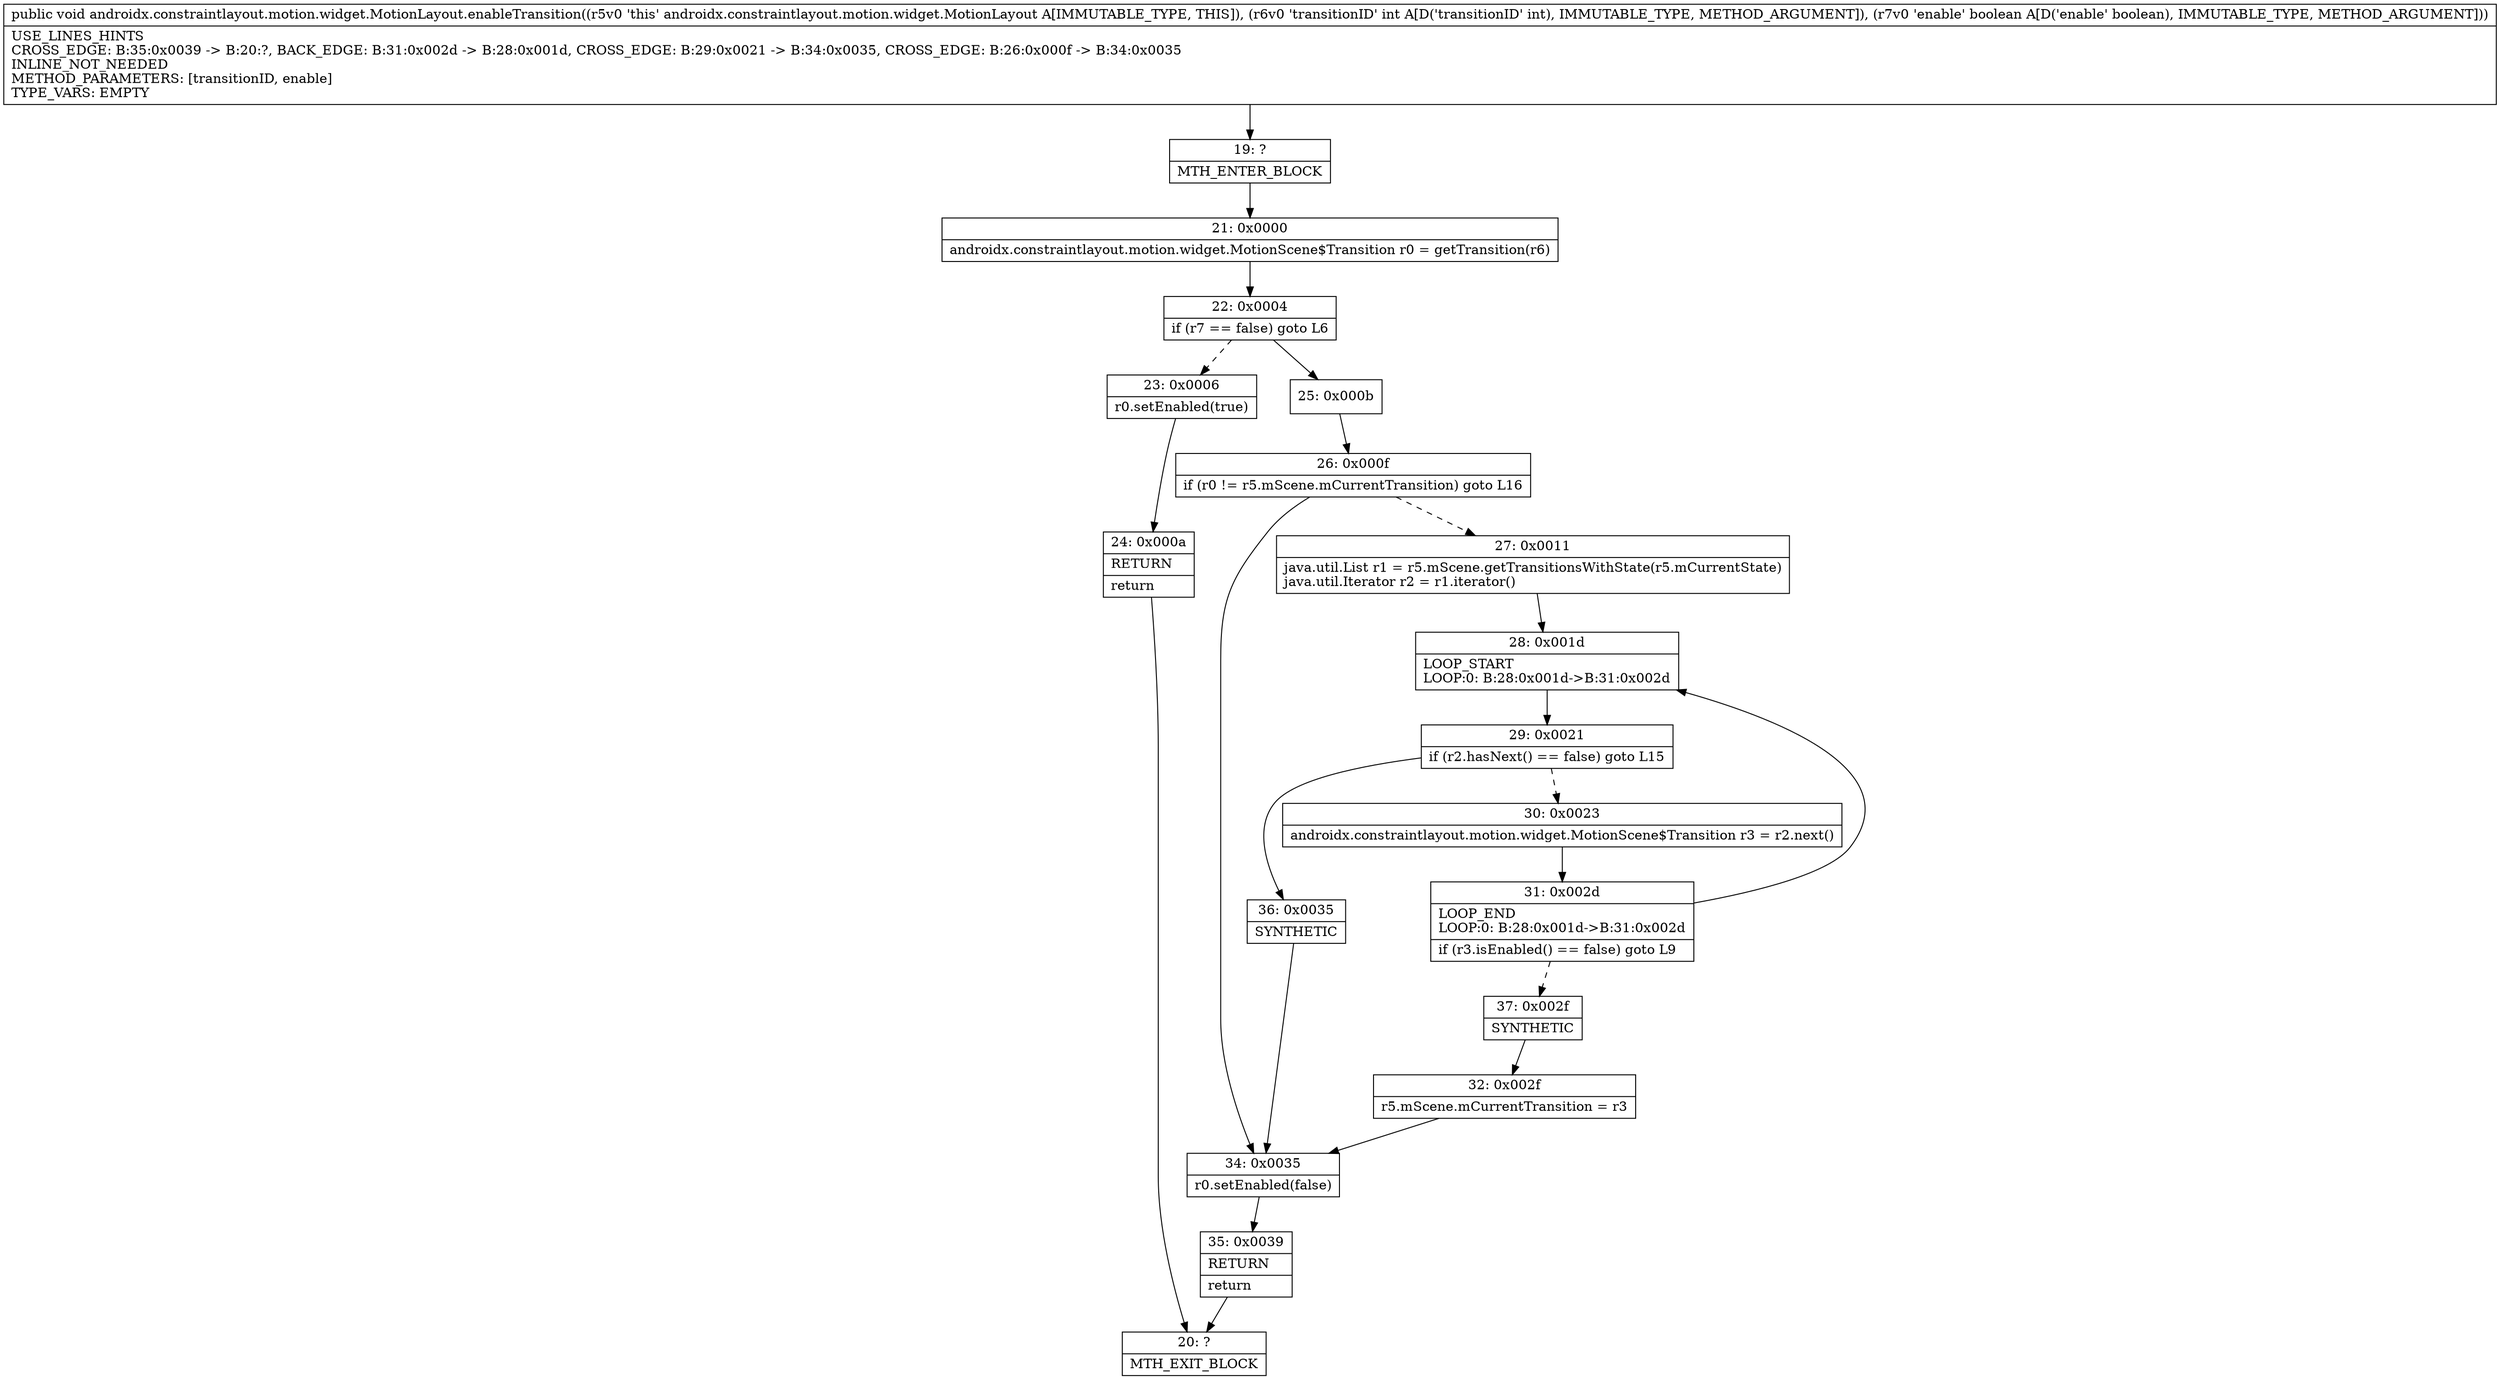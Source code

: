 digraph "CFG forandroidx.constraintlayout.motion.widget.MotionLayout.enableTransition(IZ)V" {
Node_19 [shape=record,label="{19\:\ ?|MTH_ENTER_BLOCK\l}"];
Node_21 [shape=record,label="{21\:\ 0x0000|androidx.constraintlayout.motion.widget.MotionScene$Transition r0 = getTransition(r6)\l}"];
Node_22 [shape=record,label="{22\:\ 0x0004|if (r7 == false) goto L6\l}"];
Node_23 [shape=record,label="{23\:\ 0x0006|r0.setEnabled(true)\l}"];
Node_24 [shape=record,label="{24\:\ 0x000a|RETURN\l|return\l}"];
Node_20 [shape=record,label="{20\:\ ?|MTH_EXIT_BLOCK\l}"];
Node_25 [shape=record,label="{25\:\ 0x000b}"];
Node_26 [shape=record,label="{26\:\ 0x000f|if (r0 != r5.mScene.mCurrentTransition) goto L16\l}"];
Node_27 [shape=record,label="{27\:\ 0x0011|java.util.List r1 = r5.mScene.getTransitionsWithState(r5.mCurrentState)\ljava.util.Iterator r2 = r1.iterator()\l}"];
Node_28 [shape=record,label="{28\:\ 0x001d|LOOP_START\lLOOP:0: B:28:0x001d\-\>B:31:0x002d\l}"];
Node_29 [shape=record,label="{29\:\ 0x0021|if (r2.hasNext() == false) goto L15\l}"];
Node_30 [shape=record,label="{30\:\ 0x0023|androidx.constraintlayout.motion.widget.MotionScene$Transition r3 = r2.next()\l}"];
Node_31 [shape=record,label="{31\:\ 0x002d|LOOP_END\lLOOP:0: B:28:0x001d\-\>B:31:0x002d\l|if (r3.isEnabled() == false) goto L9\l}"];
Node_37 [shape=record,label="{37\:\ 0x002f|SYNTHETIC\l}"];
Node_32 [shape=record,label="{32\:\ 0x002f|r5.mScene.mCurrentTransition = r3\l}"];
Node_36 [shape=record,label="{36\:\ 0x0035|SYNTHETIC\l}"];
Node_34 [shape=record,label="{34\:\ 0x0035|r0.setEnabled(false)\l}"];
Node_35 [shape=record,label="{35\:\ 0x0039|RETURN\l|return\l}"];
MethodNode[shape=record,label="{public void androidx.constraintlayout.motion.widget.MotionLayout.enableTransition((r5v0 'this' androidx.constraintlayout.motion.widget.MotionLayout A[IMMUTABLE_TYPE, THIS]), (r6v0 'transitionID' int A[D('transitionID' int), IMMUTABLE_TYPE, METHOD_ARGUMENT]), (r7v0 'enable' boolean A[D('enable' boolean), IMMUTABLE_TYPE, METHOD_ARGUMENT]))  | USE_LINES_HINTS\lCROSS_EDGE: B:35:0x0039 \-\> B:20:?, BACK_EDGE: B:31:0x002d \-\> B:28:0x001d, CROSS_EDGE: B:29:0x0021 \-\> B:34:0x0035, CROSS_EDGE: B:26:0x000f \-\> B:34:0x0035\lINLINE_NOT_NEEDED\lMETHOD_PARAMETERS: [transitionID, enable]\lTYPE_VARS: EMPTY\l}"];
MethodNode -> Node_19;Node_19 -> Node_21;
Node_21 -> Node_22;
Node_22 -> Node_23[style=dashed];
Node_22 -> Node_25;
Node_23 -> Node_24;
Node_24 -> Node_20;
Node_25 -> Node_26;
Node_26 -> Node_27[style=dashed];
Node_26 -> Node_34;
Node_27 -> Node_28;
Node_28 -> Node_29;
Node_29 -> Node_30[style=dashed];
Node_29 -> Node_36;
Node_30 -> Node_31;
Node_31 -> Node_28;
Node_31 -> Node_37[style=dashed];
Node_37 -> Node_32;
Node_32 -> Node_34;
Node_36 -> Node_34;
Node_34 -> Node_35;
Node_35 -> Node_20;
}

